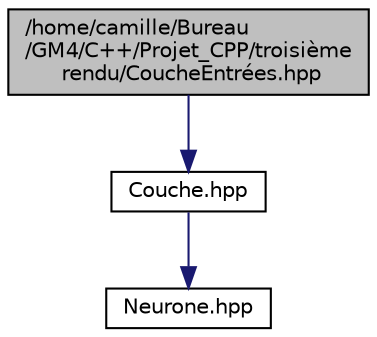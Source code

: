 digraph "/home/camille/Bureau/GM4/C++/Projet_CPP/troisième rendu/CoucheEntrées.hpp"
{
 // LATEX_PDF_SIZE
  edge [fontname="Helvetica",fontsize="10",labelfontname="Helvetica",labelfontsize="10"];
  node [fontname="Helvetica",fontsize="10",shape=record];
  Node1 [label="/home/camille/Bureau\l/GM4/C++/Projet_CPP/troisième\l rendu/CoucheEntrées.hpp",height=0.2,width=0.4,color="black", fillcolor="grey75", style="filled", fontcolor="black",tooltip="C'est un classe qui permet de créer les couches cachées du réseau, ainsi que de définir leur biais."];
  Node1 -> Node2 [color="midnightblue",fontsize="10",style="solid",fontname="Helvetica"];
  Node2 [label="Couche.hpp",height=0.2,width=0.4,color="black", fillcolor="white", style="filled",URL="$_couche_8hpp.html",tooltip="Les propritées d'une couche : ses nombre de neurones ainsi que sa fonction d'activation."];
  Node2 -> Node3 [color="midnightblue",fontsize="10",style="solid",fontname="Helvetica"];
  Node3 [label="Neurone.hpp",height=0.2,width=0.4,color="black", fillcolor="white", style="filled",URL="$_neurone_8hpp.html",tooltip="Les propritées d'un neurone : son indice et so valeur."];
}
